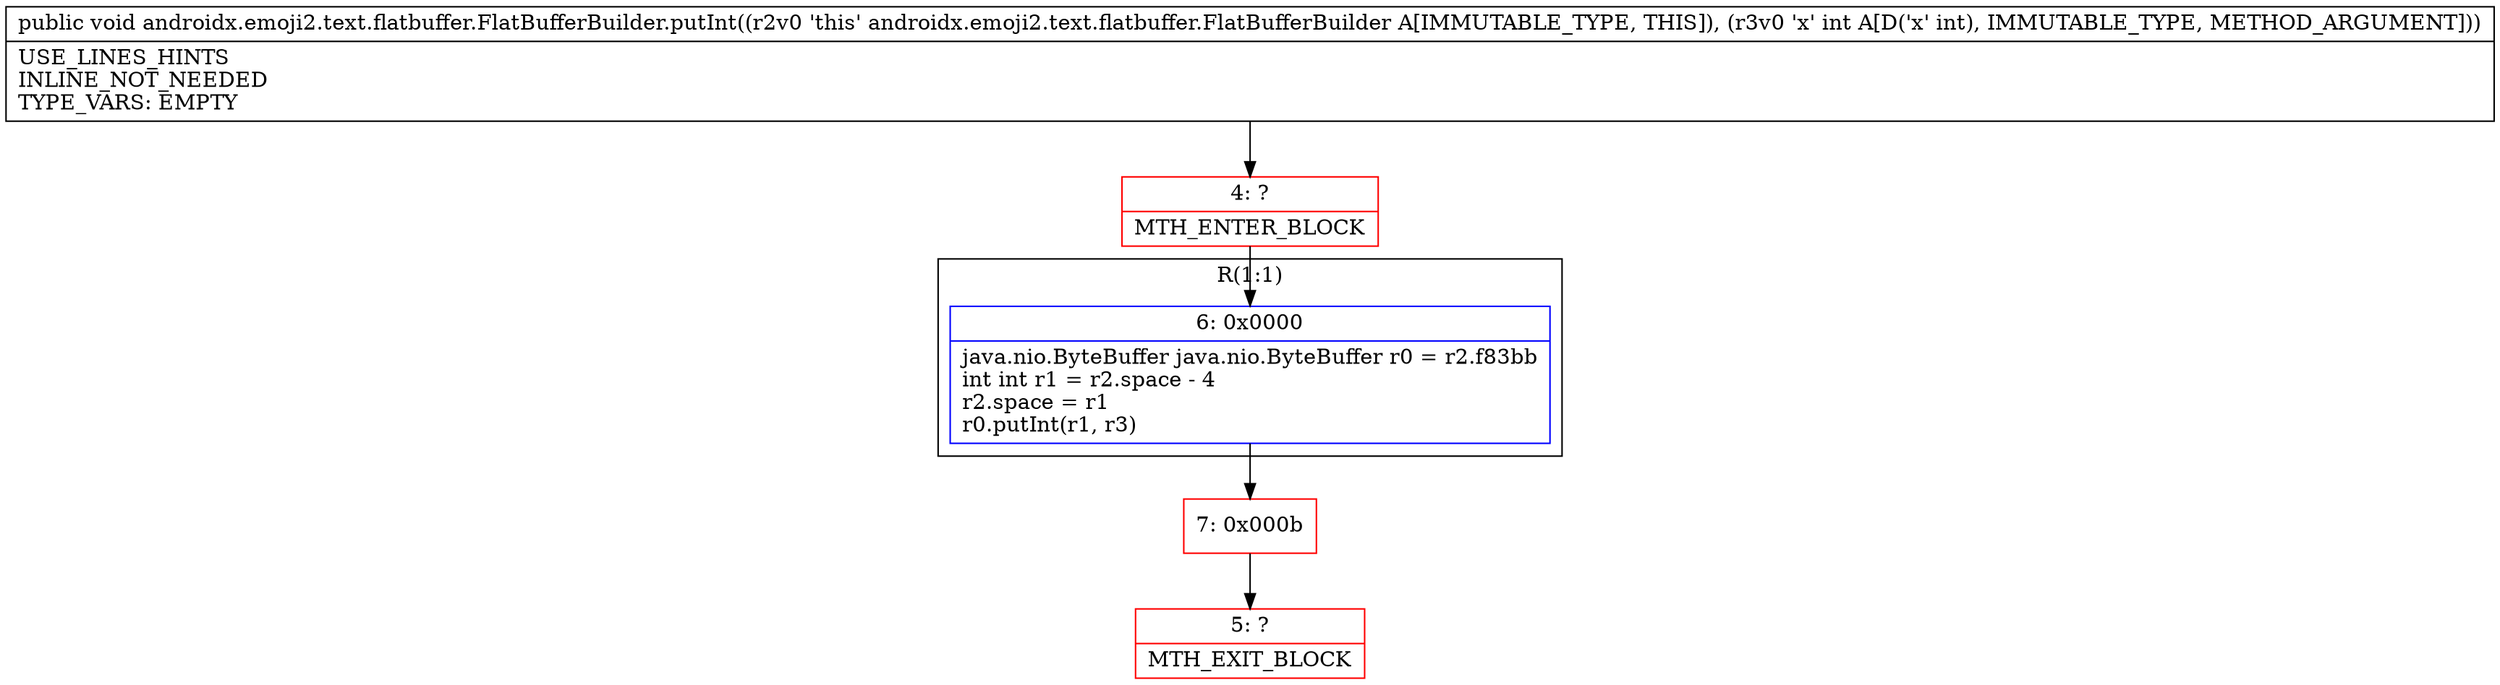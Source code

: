 digraph "CFG forandroidx.emoji2.text.flatbuffer.FlatBufferBuilder.putInt(I)V" {
subgraph cluster_Region_986910230 {
label = "R(1:1)";
node [shape=record,color=blue];
Node_6 [shape=record,label="{6\:\ 0x0000|java.nio.ByteBuffer java.nio.ByteBuffer r0 = r2.f83bb\lint int r1 = r2.space \- 4\lr2.space = r1\lr0.putInt(r1, r3)\l}"];
}
Node_4 [shape=record,color=red,label="{4\:\ ?|MTH_ENTER_BLOCK\l}"];
Node_7 [shape=record,color=red,label="{7\:\ 0x000b}"];
Node_5 [shape=record,color=red,label="{5\:\ ?|MTH_EXIT_BLOCK\l}"];
MethodNode[shape=record,label="{public void androidx.emoji2.text.flatbuffer.FlatBufferBuilder.putInt((r2v0 'this' androidx.emoji2.text.flatbuffer.FlatBufferBuilder A[IMMUTABLE_TYPE, THIS]), (r3v0 'x' int A[D('x' int), IMMUTABLE_TYPE, METHOD_ARGUMENT]))  | USE_LINES_HINTS\lINLINE_NOT_NEEDED\lTYPE_VARS: EMPTY\l}"];
MethodNode -> Node_4;Node_6 -> Node_7;
Node_4 -> Node_6;
Node_7 -> Node_5;
}

